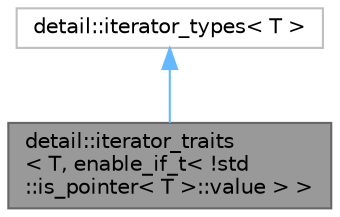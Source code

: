 digraph "detail::iterator_traits&lt; T, enable_if_t&lt; !std::is_pointer&lt; T &gt;::value &gt; &gt;"
{
 // LATEX_PDF_SIZE
  bgcolor="transparent";
  edge [fontname=Helvetica,fontsize=10,labelfontname=Helvetica,labelfontsize=10];
  node [fontname=Helvetica,fontsize=10,shape=box,height=0.2,width=0.4];
  Node1 [id="Node000001",label="detail::iterator_traits\l\< T, enable_if_t\< !std\l::is_pointer\< T \>::value \> \>",height=0.2,width=0.4,color="gray40", fillcolor="grey60", style="filled", fontcolor="black",tooltip=" "];
  Node2 -> Node1 [id="edge1_Node000001_Node000002",dir="back",color="steelblue1",style="solid",tooltip=" "];
  Node2 [id="Node000002",label="detail::iterator_types\< T \>",height=0.2,width=0.4,color="grey75", fillcolor="white", style="filled",URL="$structdetail_1_1iterator__types.html",tooltip=" "];
}
